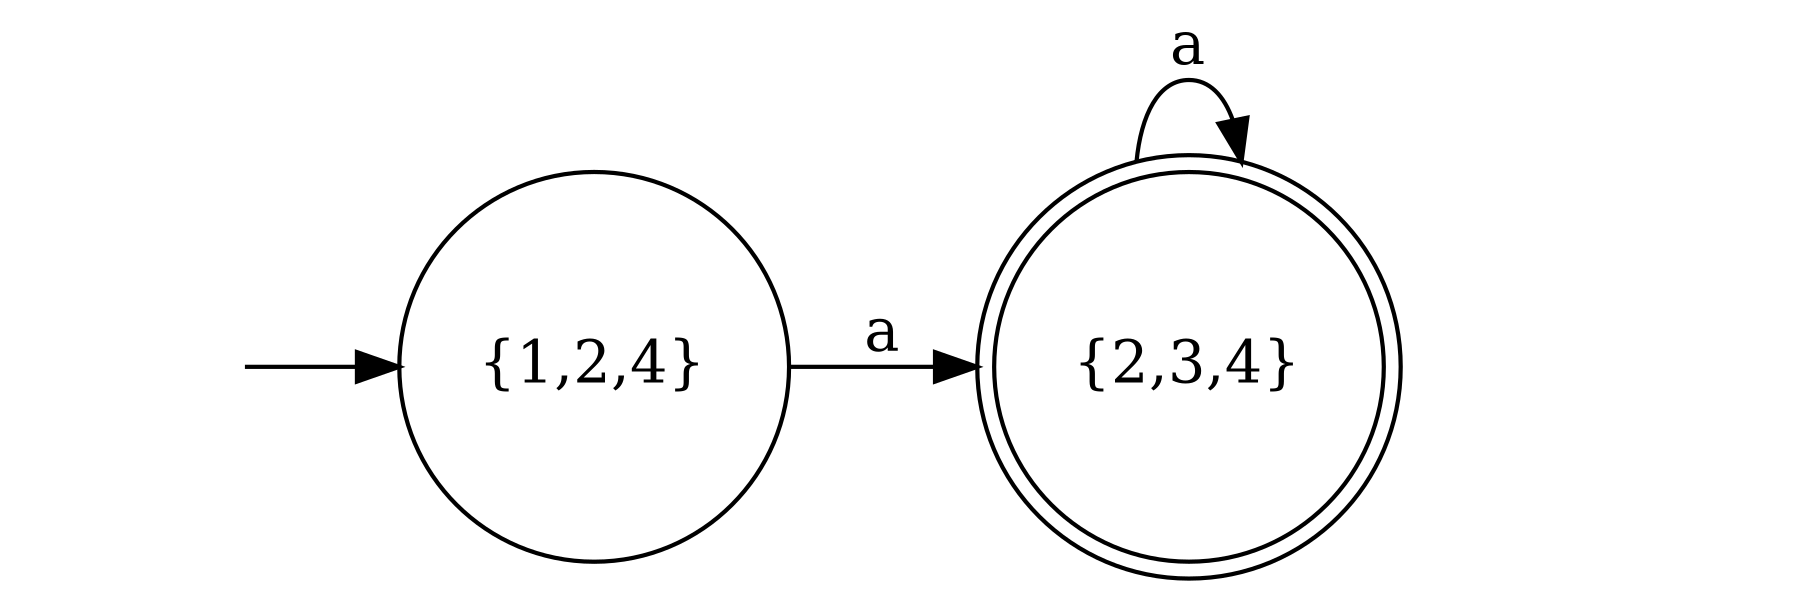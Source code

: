 digraph finite_state_machine {
	rankdir=LR;
	size="12,9!"
    S [ style=invis ];
    E [ style=invis ];
	n0 [
        label = "{1,2,4}";
        shape = circle;
    ]
	n1 [ 
        label = "{2,3,4}";
        shape = doublecircle;
    ]
    S -> n0;
    n0 -> n1 [ label="a" ];
    n1 -> n1 [ label="a" ];
    n1 -> E [ style=invis ];
}
